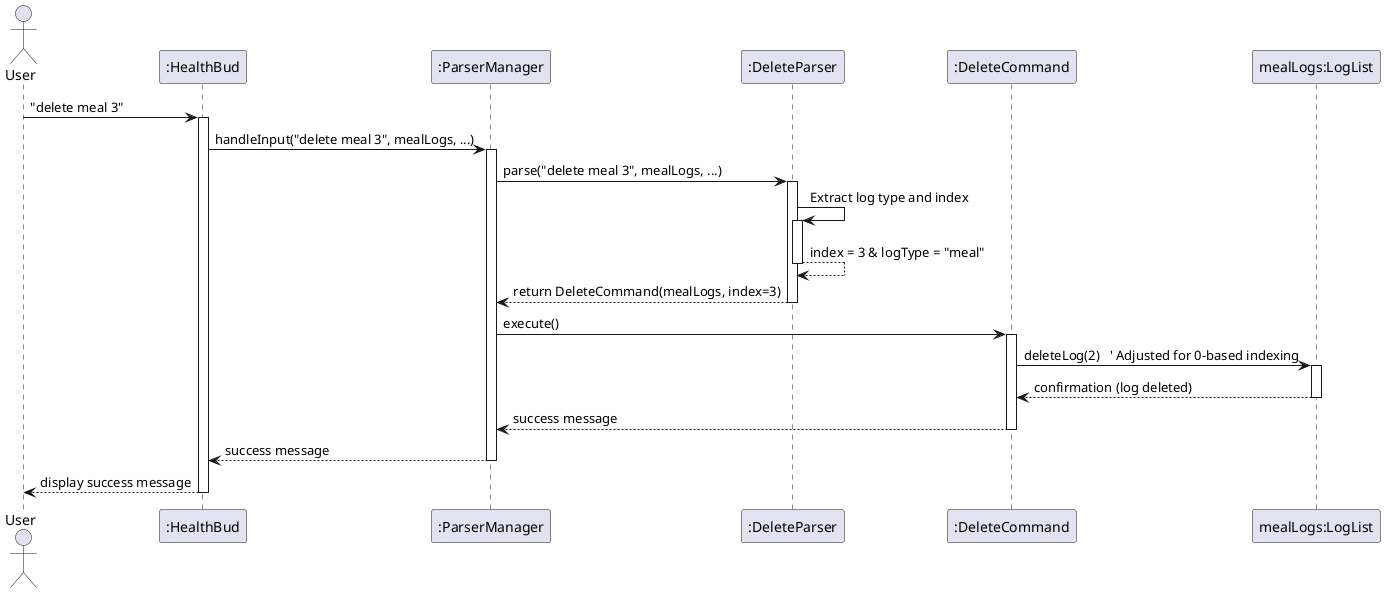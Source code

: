 @startuml
actor User
participant ":HealthBud" as HealthBud
participant ":ParserManager" as ParserManager
participant ":DeleteParser" as DeleteParser
participant ":DeleteCommand" as DeleteCommand
participant "mealLogs:LogList" as LogList

User -> HealthBud : "delete meal 3"
activate HealthBud

HealthBud -> ParserManager : handleInput("delete meal 3", mealLogs, ...)
activate ParserManager

ParserManager -> DeleteParser : parse("delete meal 3", mealLogs, ...)
activate DeleteParser

DeleteParser -> DeleteParser : Extract log type and index
activate DeleteParser

DeleteParser --> DeleteParser : index = 3 & logType = "meal"
deactivate DeleteParser

DeleteParser --> ParserManager : return DeleteCommand(mealLogs, index=3)
deactivate DeleteParser

ParserManager -> DeleteCommand : execute()
activate DeleteCommand

DeleteCommand -> LogList : deleteLog(2)   ' Adjusted for 0-based indexing
activate LogList

LogList --> DeleteCommand : confirmation (log deleted)
deactivate LogList

DeleteCommand --> ParserManager : success message
deactivate DeleteCommand

ParserManager --> HealthBud : success message
deactivate ParserManager

HealthBud --> User : display success message
deactivate HealthBud
@enduml